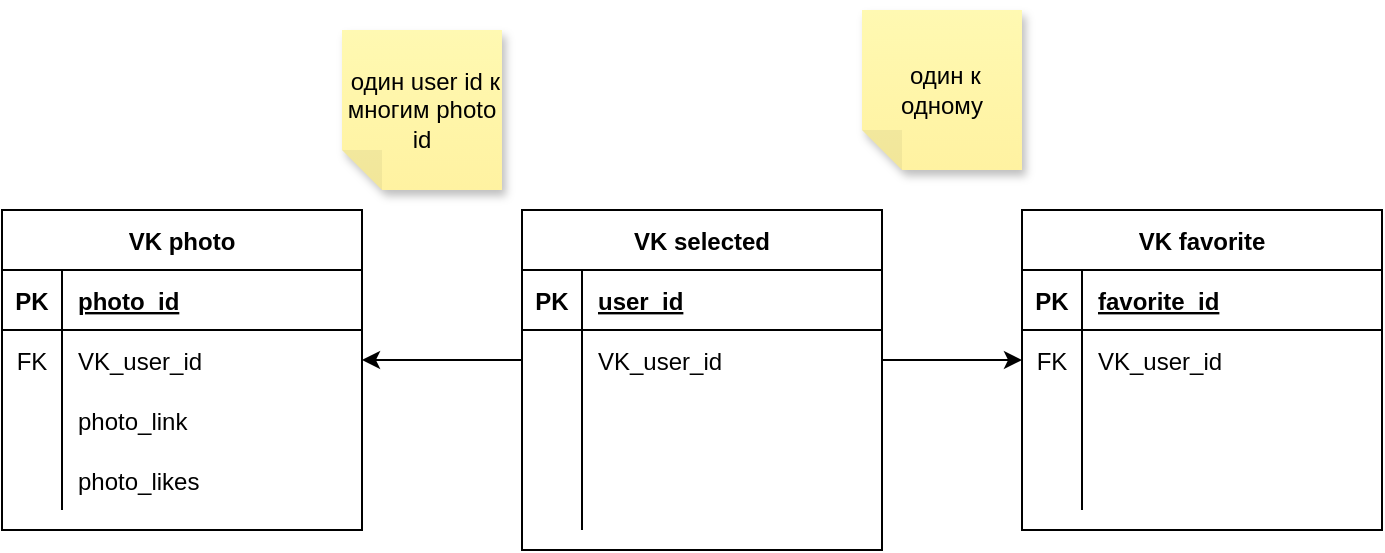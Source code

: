 <mxfile version="20.6.0" type="device"><diagram id="CHCsF8yBMgSqsEqD13Oa" name="Page-1"><mxGraphModel dx="882" dy="486" grid="1" gridSize="10" guides="1" tooltips="1" connect="1" arrows="1" fold="1" page="1" pageScale="1" pageWidth="850" pageHeight="1100" math="0" shadow="0"><root><mxCell id="0"/><mxCell id="1" parent="0"/><mxCell id="SjVuVz5x72_5-HlDwkrN-1" value="VK favorite" style="shape=table;startSize=30;container=1;collapsible=1;childLayout=tableLayout;fixedRows=1;rowLines=0;fontStyle=1;align=center;resizeLast=1;" parent="1" vertex="1"><mxGeometry x="550" y="140" width="180" height="160" as="geometry"/></mxCell><mxCell id="SjVuVz5x72_5-HlDwkrN-2" value="" style="shape=tableRow;horizontal=0;startSize=0;swimlaneHead=0;swimlaneBody=0;fillColor=none;collapsible=0;dropTarget=0;points=[[0,0.5],[1,0.5]];portConstraint=eastwest;top=0;left=0;right=0;bottom=1;" parent="SjVuVz5x72_5-HlDwkrN-1" vertex="1"><mxGeometry y="30" width="180" height="30" as="geometry"/></mxCell><mxCell id="SjVuVz5x72_5-HlDwkrN-3" value="PK" style="shape=partialRectangle;connectable=0;fillColor=none;top=0;left=0;bottom=0;right=0;fontStyle=1;overflow=hidden;" parent="SjVuVz5x72_5-HlDwkrN-2" vertex="1"><mxGeometry width="30" height="30" as="geometry"><mxRectangle width="30" height="30" as="alternateBounds"/></mxGeometry></mxCell><mxCell id="SjVuVz5x72_5-HlDwkrN-4" value="favorite_id" style="shape=partialRectangle;connectable=0;fillColor=none;top=0;left=0;bottom=0;right=0;align=left;spacingLeft=6;fontStyle=5;overflow=hidden;" parent="SjVuVz5x72_5-HlDwkrN-2" vertex="1"><mxGeometry x="30" width="150" height="30" as="geometry"><mxRectangle width="150" height="30" as="alternateBounds"/></mxGeometry></mxCell><mxCell id="SjVuVz5x72_5-HlDwkrN-5" value="" style="shape=tableRow;horizontal=0;startSize=0;swimlaneHead=0;swimlaneBody=0;fillColor=none;collapsible=0;dropTarget=0;points=[[0,0.5],[1,0.5]];portConstraint=eastwest;top=0;left=0;right=0;bottom=0;" parent="SjVuVz5x72_5-HlDwkrN-1" vertex="1"><mxGeometry y="60" width="180" height="30" as="geometry"/></mxCell><mxCell id="SjVuVz5x72_5-HlDwkrN-6" value="FK" style="shape=partialRectangle;connectable=0;fillColor=none;top=0;left=0;bottom=0;right=0;editable=1;overflow=hidden;" parent="SjVuVz5x72_5-HlDwkrN-5" vertex="1"><mxGeometry width="30" height="30" as="geometry"><mxRectangle width="30" height="30" as="alternateBounds"/></mxGeometry></mxCell><mxCell id="SjVuVz5x72_5-HlDwkrN-7" value="VK_user_id" style="shape=partialRectangle;connectable=0;fillColor=none;top=0;left=0;bottom=0;right=0;align=left;spacingLeft=6;overflow=hidden;" parent="SjVuVz5x72_5-HlDwkrN-5" vertex="1"><mxGeometry x="30" width="150" height="30" as="geometry"><mxRectangle width="150" height="30" as="alternateBounds"/></mxGeometry></mxCell><mxCell id="SjVuVz5x72_5-HlDwkrN-8" value="" style="shape=tableRow;horizontal=0;startSize=0;swimlaneHead=0;swimlaneBody=0;fillColor=none;collapsible=0;dropTarget=0;points=[[0,0.5],[1,0.5]];portConstraint=eastwest;top=0;left=0;right=0;bottom=0;" parent="SjVuVz5x72_5-HlDwkrN-1" vertex="1"><mxGeometry y="90" width="180" height="30" as="geometry"/></mxCell><mxCell id="SjVuVz5x72_5-HlDwkrN-9" value="" style="shape=partialRectangle;connectable=0;fillColor=none;top=0;left=0;bottom=0;right=0;editable=1;overflow=hidden;" parent="SjVuVz5x72_5-HlDwkrN-8" vertex="1"><mxGeometry width="30" height="30" as="geometry"><mxRectangle width="30" height="30" as="alternateBounds"/></mxGeometry></mxCell><mxCell id="SjVuVz5x72_5-HlDwkrN-10" value="" style="shape=partialRectangle;connectable=0;fillColor=none;top=0;left=0;bottom=0;right=0;align=left;spacingLeft=6;overflow=hidden;" parent="SjVuVz5x72_5-HlDwkrN-8" vertex="1"><mxGeometry x="30" width="150" height="30" as="geometry"><mxRectangle width="150" height="30" as="alternateBounds"/></mxGeometry></mxCell><mxCell id="SjVuVz5x72_5-HlDwkrN-11" value="" style="shape=tableRow;horizontal=0;startSize=0;swimlaneHead=0;swimlaneBody=0;fillColor=none;collapsible=0;dropTarget=0;points=[[0,0.5],[1,0.5]];portConstraint=eastwest;top=0;left=0;right=0;bottom=0;" parent="SjVuVz5x72_5-HlDwkrN-1" vertex="1"><mxGeometry y="120" width="180" height="30" as="geometry"/></mxCell><mxCell id="SjVuVz5x72_5-HlDwkrN-12" value="" style="shape=partialRectangle;connectable=0;fillColor=none;top=0;left=0;bottom=0;right=0;editable=1;overflow=hidden;" parent="SjVuVz5x72_5-HlDwkrN-11" vertex="1"><mxGeometry width="30" height="30" as="geometry"><mxRectangle width="30" height="30" as="alternateBounds"/></mxGeometry></mxCell><mxCell id="SjVuVz5x72_5-HlDwkrN-13" value="" style="shape=partialRectangle;connectable=0;fillColor=none;top=0;left=0;bottom=0;right=0;align=left;spacingLeft=6;overflow=hidden;" parent="SjVuVz5x72_5-HlDwkrN-11" vertex="1"><mxGeometry x="30" width="150" height="30" as="geometry"><mxRectangle width="150" height="30" as="alternateBounds"/></mxGeometry></mxCell><mxCell id="SjVuVz5x72_5-HlDwkrN-27" value="VK photo" style="shape=table;startSize=30;container=1;collapsible=1;childLayout=tableLayout;fixedRows=1;rowLines=0;fontStyle=1;align=center;resizeLast=1;" parent="1" vertex="1"><mxGeometry x="40" y="140" width="180" height="160" as="geometry"/></mxCell><mxCell id="SjVuVz5x72_5-HlDwkrN-28" value="" style="shape=tableRow;horizontal=0;startSize=0;swimlaneHead=0;swimlaneBody=0;fillColor=none;collapsible=0;dropTarget=0;points=[[0,0.5],[1,0.5]];portConstraint=eastwest;top=0;left=0;right=0;bottom=1;" parent="SjVuVz5x72_5-HlDwkrN-27" vertex="1"><mxGeometry y="30" width="180" height="30" as="geometry"/></mxCell><mxCell id="SjVuVz5x72_5-HlDwkrN-29" value="PK" style="shape=partialRectangle;connectable=0;fillColor=none;top=0;left=0;bottom=0;right=0;fontStyle=1;overflow=hidden;" parent="SjVuVz5x72_5-HlDwkrN-28" vertex="1"><mxGeometry width="30" height="30" as="geometry"><mxRectangle width="30" height="30" as="alternateBounds"/></mxGeometry></mxCell><mxCell id="SjVuVz5x72_5-HlDwkrN-30" value="photo_id" style="shape=partialRectangle;connectable=0;fillColor=none;top=0;left=0;bottom=0;right=0;align=left;spacingLeft=6;fontStyle=5;overflow=hidden;" parent="SjVuVz5x72_5-HlDwkrN-28" vertex="1"><mxGeometry x="30" width="150" height="30" as="geometry"><mxRectangle width="150" height="30" as="alternateBounds"/></mxGeometry></mxCell><mxCell id="SjVuVz5x72_5-HlDwkrN-31" value="" style="shape=tableRow;horizontal=0;startSize=0;swimlaneHead=0;swimlaneBody=0;fillColor=none;collapsible=0;dropTarget=0;points=[[0,0.5],[1,0.5]];portConstraint=eastwest;top=0;left=0;right=0;bottom=0;" parent="SjVuVz5x72_5-HlDwkrN-27" vertex="1"><mxGeometry y="60" width="180" height="30" as="geometry"/></mxCell><mxCell id="SjVuVz5x72_5-HlDwkrN-32" value="FK" style="shape=partialRectangle;connectable=0;fillColor=none;top=0;left=0;bottom=0;right=0;editable=1;overflow=hidden;" parent="SjVuVz5x72_5-HlDwkrN-31" vertex="1"><mxGeometry width="30" height="30" as="geometry"><mxRectangle width="30" height="30" as="alternateBounds"/></mxGeometry></mxCell><mxCell id="SjVuVz5x72_5-HlDwkrN-33" value="VK_user_id" style="shape=partialRectangle;connectable=0;fillColor=none;top=0;left=0;bottom=0;right=0;align=left;spacingLeft=6;overflow=hidden;" parent="SjVuVz5x72_5-HlDwkrN-31" vertex="1"><mxGeometry x="30" width="150" height="30" as="geometry"><mxRectangle width="150" height="30" as="alternateBounds"/></mxGeometry></mxCell><mxCell id="SjVuVz5x72_5-HlDwkrN-34" value="" style="shape=tableRow;horizontal=0;startSize=0;swimlaneHead=0;swimlaneBody=0;fillColor=none;collapsible=0;dropTarget=0;points=[[0,0.5],[1,0.5]];portConstraint=eastwest;top=0;left=0;right=0;bottom=0;" parent="SjVuVz5x72_5-HlDwkrN-27" vertex="1"><mxGeometry y="90" width="180" height="30" as="geometry"/></mxCell><mxCell id="SjVuVz5x72_5-HlDwkrN-35" value="" style="shape=partialRectangle;connectable=0;fillColor=none;top=0;left=0;bottom=0;right=0;editable=1;overflow=hidden;" parent="SjVuVz5x72_5-HlDwkrN-34" vertex="1"><mxGeometry width="30" height="30" as="geometry"><mxRectangle width="30" height="30" as="alternateBounds"/></mxGeometry></mxCell><mxCell id="SjVuVz5x72_5-HlDwkrN-36" value="photo_link" style="shape=partialRectangle;connectable=0;fillColor=none;top=0;left=0;bottom=0;right=0;align=left;spacingLeft=6;overflow=hidden;" parent="SjVuVz5x72_5-HlDwkrN-34" vertex="1"><mxGeometry x="30" width="150" height="30" as="geometry"><mxRectangle width="150" height="30" as="alternateBounds"/></mxGeometry></mxCell><mxCell id="SjVuVz5x72_5-HlDwkrN-37" value="" style="shape=tableRow;horizontal=0;startSize=0;swimlaneHead=0;swimlaneBody=0;fillColor=none;collapsible=0;dropTarget=0;points=[[0,0.5],[1,0.5]];portConstraint=eastwest;top=0;left=0;right=0;bottom=0;" parent="SjVuVz5x72_5-HlDwkrN-27" vertex="1"><mxGeometry y="120" width="180" height="30" as="geometry"/></mxCell><mxCell id="SjVuVz5x72_5-HlDwkrN-38" value="" style="shape=partialRectangle;connectable=0;fillColor=none;top=0;left=0;bottom=0;right=0;editable=1;overflow=hidden;" parent="SjVuVz5x72_5-HlDwkrN-37" vertex="1"><mxGeometry width="30" height="30" as="geometry"><mxRectangle width="30" height="30" as="alternateBounds"/></mxGeometry></mxCell><mxCell id="SjVuVz5x72_5-HlDwkrN-39" value="photo_likes" style="shape=partialRectangle;connectable=0;fillColor=none;top=0;left=0;bottom=0;right=0;align=left;spacingLeft=6;overflow=hidden;" parent="SjVuVz5x72_5-HlDwkrN-37" vertex="1"><mxGeometry x="30" width="150" height="30" as="geometry"><mxRectangle width="150" height="30" as="alternateBounds"/></mxGeometry></mxCell><mxCell id="SjVuVz5x72_5-HlDwkrN-48" value="VK selected" style="shape=table;startSize=30;container=1;collapsible=1;childLayout=tableLayout;fixedRows=1;rowLines=0;fontStyle=1;align=center;resizeLast=1;" parent="1" vertex="1"><mxGeometry x="300" y="140" width="180" height="170" as="geometry"/></mxCell><mxCell id="SjVuVz5x72_5-HlDwkrN-49" value="" style="shape=tableRow;horizontal=0;startSize=0;swimlaneHead=0;swimlaneBody=0;fillColor=none;collapsible=0;dropTarget=0;points=[[0,0.5],[1,0.5]];portConstraint=eastwest;top=0;left=0;right=0;bottom=1;" parent="SjVuVz5x72_5-HlDwkrN-48" vertex="1"><mxGeometry y="30" width="180" height="30" as="geometry"/></mxCell><mxCell id="SjVuVz5x72_5-HlDwkrN-50" value="PK" style="shape=partialRectangle;connectable=0;fillColor=none;top=0;left=0;bottom=0;right=0;fontStyle=1;overflow=hidden;" parent="SjVuVz5x72_5-HlDwkrN-49" vertex="1"><mxGeometry width="30" height="30" as="geometry"><mxRectangle width="30" height="30" as="alternateBounds"/></mxGeometry></mxCell><mxCell id="SjVuVz5x72_5-HlDwkrN-51" value="user_id" style="shape=partialRectangle;connectable=0;fillColor=none;top=0;left=0;bottom=0;right=0;align=left;spacingLeft=6;fontStyle=5;overflow=hidden;" parent="SjVuVz5x72_5-HlDwkrN-49" vertex="1"><mxGeometry x="30" width="150" height="30" as="geometry"><mxRectangle width="150" height="30" as="alternateBounds"/></mxGeometry></mxCell><mxCell id="SjVuVz5x72_5-HlDwkrN-52" value="" style="shape=tableRow;horizontal=0;startSize=0;swimlaneHead=0;swimlaneBody=0;fillColor=none;collapsible=0;dropTarget=0;points=[[0,0.5],[1,0.5]];portConstraint=eastwest;top=0;left=0;right=0;bottom=0;" parent="SjVuVz5x72_5-HlDwkrN-48" vertex="1"><mxGeometry y="60" width="180" height="30" as="geometry"/></mxCell><mxCell id="SjVuVz5x72_5-HlDwkrN-53" value="" style="shape=partialRectangle;connectable=0;fillColor=none;top=0;left=0;bottom=0;right=0;editable=1;overflow=hidden;" parent="SjVuVz5x72_5-HlDwkrN-52" vertex="1"><mxGeometry width="30" height="30" as="geometry"><mxRectangle width="30" height="30" as="alternateBounds"/></mxGeometry></mxCell><mxCell id="SjVuVz5x72_5-HlDwkrN-54" value="VK_user_id" style="shape=partialRectangle;connectable=0;fillColor=none;top=0;left=0;bottom=0;right=0;align=left;spacingLeft=6;overflow=hidden;" parent="SjVuVz5x72_5-HlDwkrN-52" vertex="1"><mxGeometry x="30" width="150" height="30" as="geometry"><mxRectangle width="150" height="30" as="alternateBounds"/></mxGeometry></mxCell><mxCell id="SjVuVz5x72_5-HlDwkrN-58" value="" style="shape=tableRow;horizontal=0;startSize=0;swimlaneHead=0;swimlaneBody=0;fillColor=none;collapsible=0;dropTarget=0;points=[[0,0.5],[1,0.5]];portConstraint=eastwest;top=0;left=0;right=0;bottom=0;" parent="SjVuVz5x72_5-HlDwkrN-48" vertex="1"><mxGeometry y="90" width="180" height="70" as="geometry"/></mxCell><mxCell id="SjVuVz5x72_5-HlDwkrN-59" value="" style="shape=partialRectangle;connectable=0;fillColor=none;top=0;left=0;bottom=0;right=0;editable=1;overflow=hidden;" parent="SjVuVz5x72_5-HlDwkrN-58" vertex="1"><mxGeometry width="30" height="70" as="geometry"><mxRectangle width="30" height="70" as="alternateBounds"/></mxGeometry></mxCell><mxCell id="SjVuVz5x72_5-HlDwkrN-60" value="" style="shape=partialRectangle;connectable=0;fillColor=none;top=0;left=0;bottom=0;right=0;align=left;spacingLeft=6;overflow=hidden;" parent="SjVuVz5x72_5-HlDwkrN-58" vertex="1"><mxGeometry x="30" width="150" height="70" as="geometry"><mxRectangle width="150" height="70" as="alternateBounds"/></mxGeometry></mxCell><mxCell id="s_aVknyzFsIUulm-d4XM-8" value="" style="edgeStyle=orthogonalEdgeStyle;rounded=0;orthogonalLoop=1;jettySize=auto;html=1;entryX=1;entryY=0.5;entryDx=0;entryDy=0;exitX=0;exitY=0.5;exitDx=0;exitDy=0;" parent="1" source="SjVuVz5x72_5-HlDwkrN-52" target="SjVuVz5x72_5-HlDwkrN-31" edge="1"><mxGeometry relative="1" as="geometry"><mxPoint x="230" y="180" as="targetPoint"/><mxPoint x="300" y="180" as="sourcePoint"/></mxGeometry></mxCell><mxCell id="s_aVknyzFsIUulm-d4XM-9" value="&amp;nbsp;один к одному" style="shape=note;whiteSpace=wrap;html=1;backgroundOutline=1;fontColor=#000000;darkOpacity=0.05;fillColor=#FFF9B2;strokeColor=none;fillStyle=solid;direction=west;gradientDirection=north;gradientColor=#FFF2A1;shadow=1;size=20;pointerEvents=1;" parent="1" vertex="1"><mxGeometry x="470" y="40" width="80" height="80" as="geometry"/></mxCell><mxCell id="s_aVknyzFsIUulm-d4XM-10" value="&amp;nbsp;один user id к многим photo id" style="shape=note;whiteSpace=wrap;html=1;backgroundOutline=1;fontColor=#000000;darkOpacity=0.05;fillColor=#FFF9B2;strokeColor=none;fillStyle=solid;direction=west;gradientDirection=north;gradientColor=#FFF2A1;shadow=1;size=20;pointerEvents=1;" parent="1" vertex="1"><mxGeometry x="210" y="50" width="80" height="80" as="geometry"/></mxCell><mxCell id="s_aVknyzFsIUulm-d4XM-14" value="" style="edgeStyle=orthogonalEdgeStyle;rounded=0;orthogonalLoop=1;jettySize=auto;html=1;entryX=0;entryY=0.5;entryDx=0;entryDy=0;exitX=1;exitY=0.5;exitDx=0;exitDy=0;" parent="1" source="SjVuVz5x72_5-HlDwkrN-52" target="SjVuVz5x72_5-HlDwkrN-5" edge="1"><mxGeometry relative="1" as="geometry"><mxPoint x="230" y="165" as="targetPoint"/><mxPoint x="310" y="195" as="sourcePoint"/></mxGeometry></mxCell></root></mxGraphModel></diagram></mxfile>